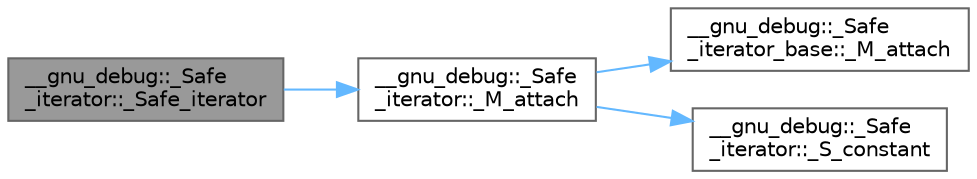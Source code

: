 digraph "__gnu_debug::_Safe_iterator::_Safe_iterator"
{
 // LATEX_PDF_SIZE
  bgcolor="transparent";
  edge [fontname=Helvetica,fontsize=10,labelfontname=Helvetica,labelfontsize=10];
  node [fontname=Helvetica,fontsize=10,shape=box,height=0.2,width=0.4];
  rankdir="LR";
  Node1 [id="Node000001",label="__gnu_debug::_Safe\l_iterator::_Safe_iterator",height=0.2,width=0.4,color="gray40", fillcolor="grey60", style="filled", fontcolor="black",tooltip="Converting constructor from a mutable iterator to a constant iterator."];
  Node1 -> Node2 [id="edge7_Node000001_Node000002",color="steelblue1",style="solid",tooltip=" "];
  Node2 [id="Node000002",label="__gnu_debug::_Safe\l_iterator::_M_attach",height=0.2,width=0.4,color="grey40", fillcolor="white", style="filled",URL="$class____gnu__debug_1_1___safe__iterator.html#ad58fb2d0ddcf50022427bdee797690e9",tooltip=" "];
  Node2 -> Node3 [id="edge8_Node000002_Node000003",color="steelblue1",style="solid",tooltip=" "];
  Node3 [id="Node000003",label="__gnu_debug::_Safe\l_iterator_base::_M_attach",height=0.2,width=0.4,color="grey40", fillcolor="white", style="filled",URL="$class____gnu__debug_1_1___safe__iterator__base.html#a51809843192abdf6415ec0342fb0fdb9",tooltip=" "];
  Node2 -> Node4 [id="edge9_Node000002_Node000004",color="steelblue1",style="solid",tooltip=" "];
  Node4 [id="Node000004",label="__gnu_debug::_Safe\l_iterator::_S_constant",height=0.2,width=0.4,color="grey40", fillcolor="white", style="filled",URL="$class____gnu__debug_1_1___safe__iterator.html#aebecd16df3b101fbb55d205714f5f74c",tooltip="Determine if this is a constant iterator."];
}
